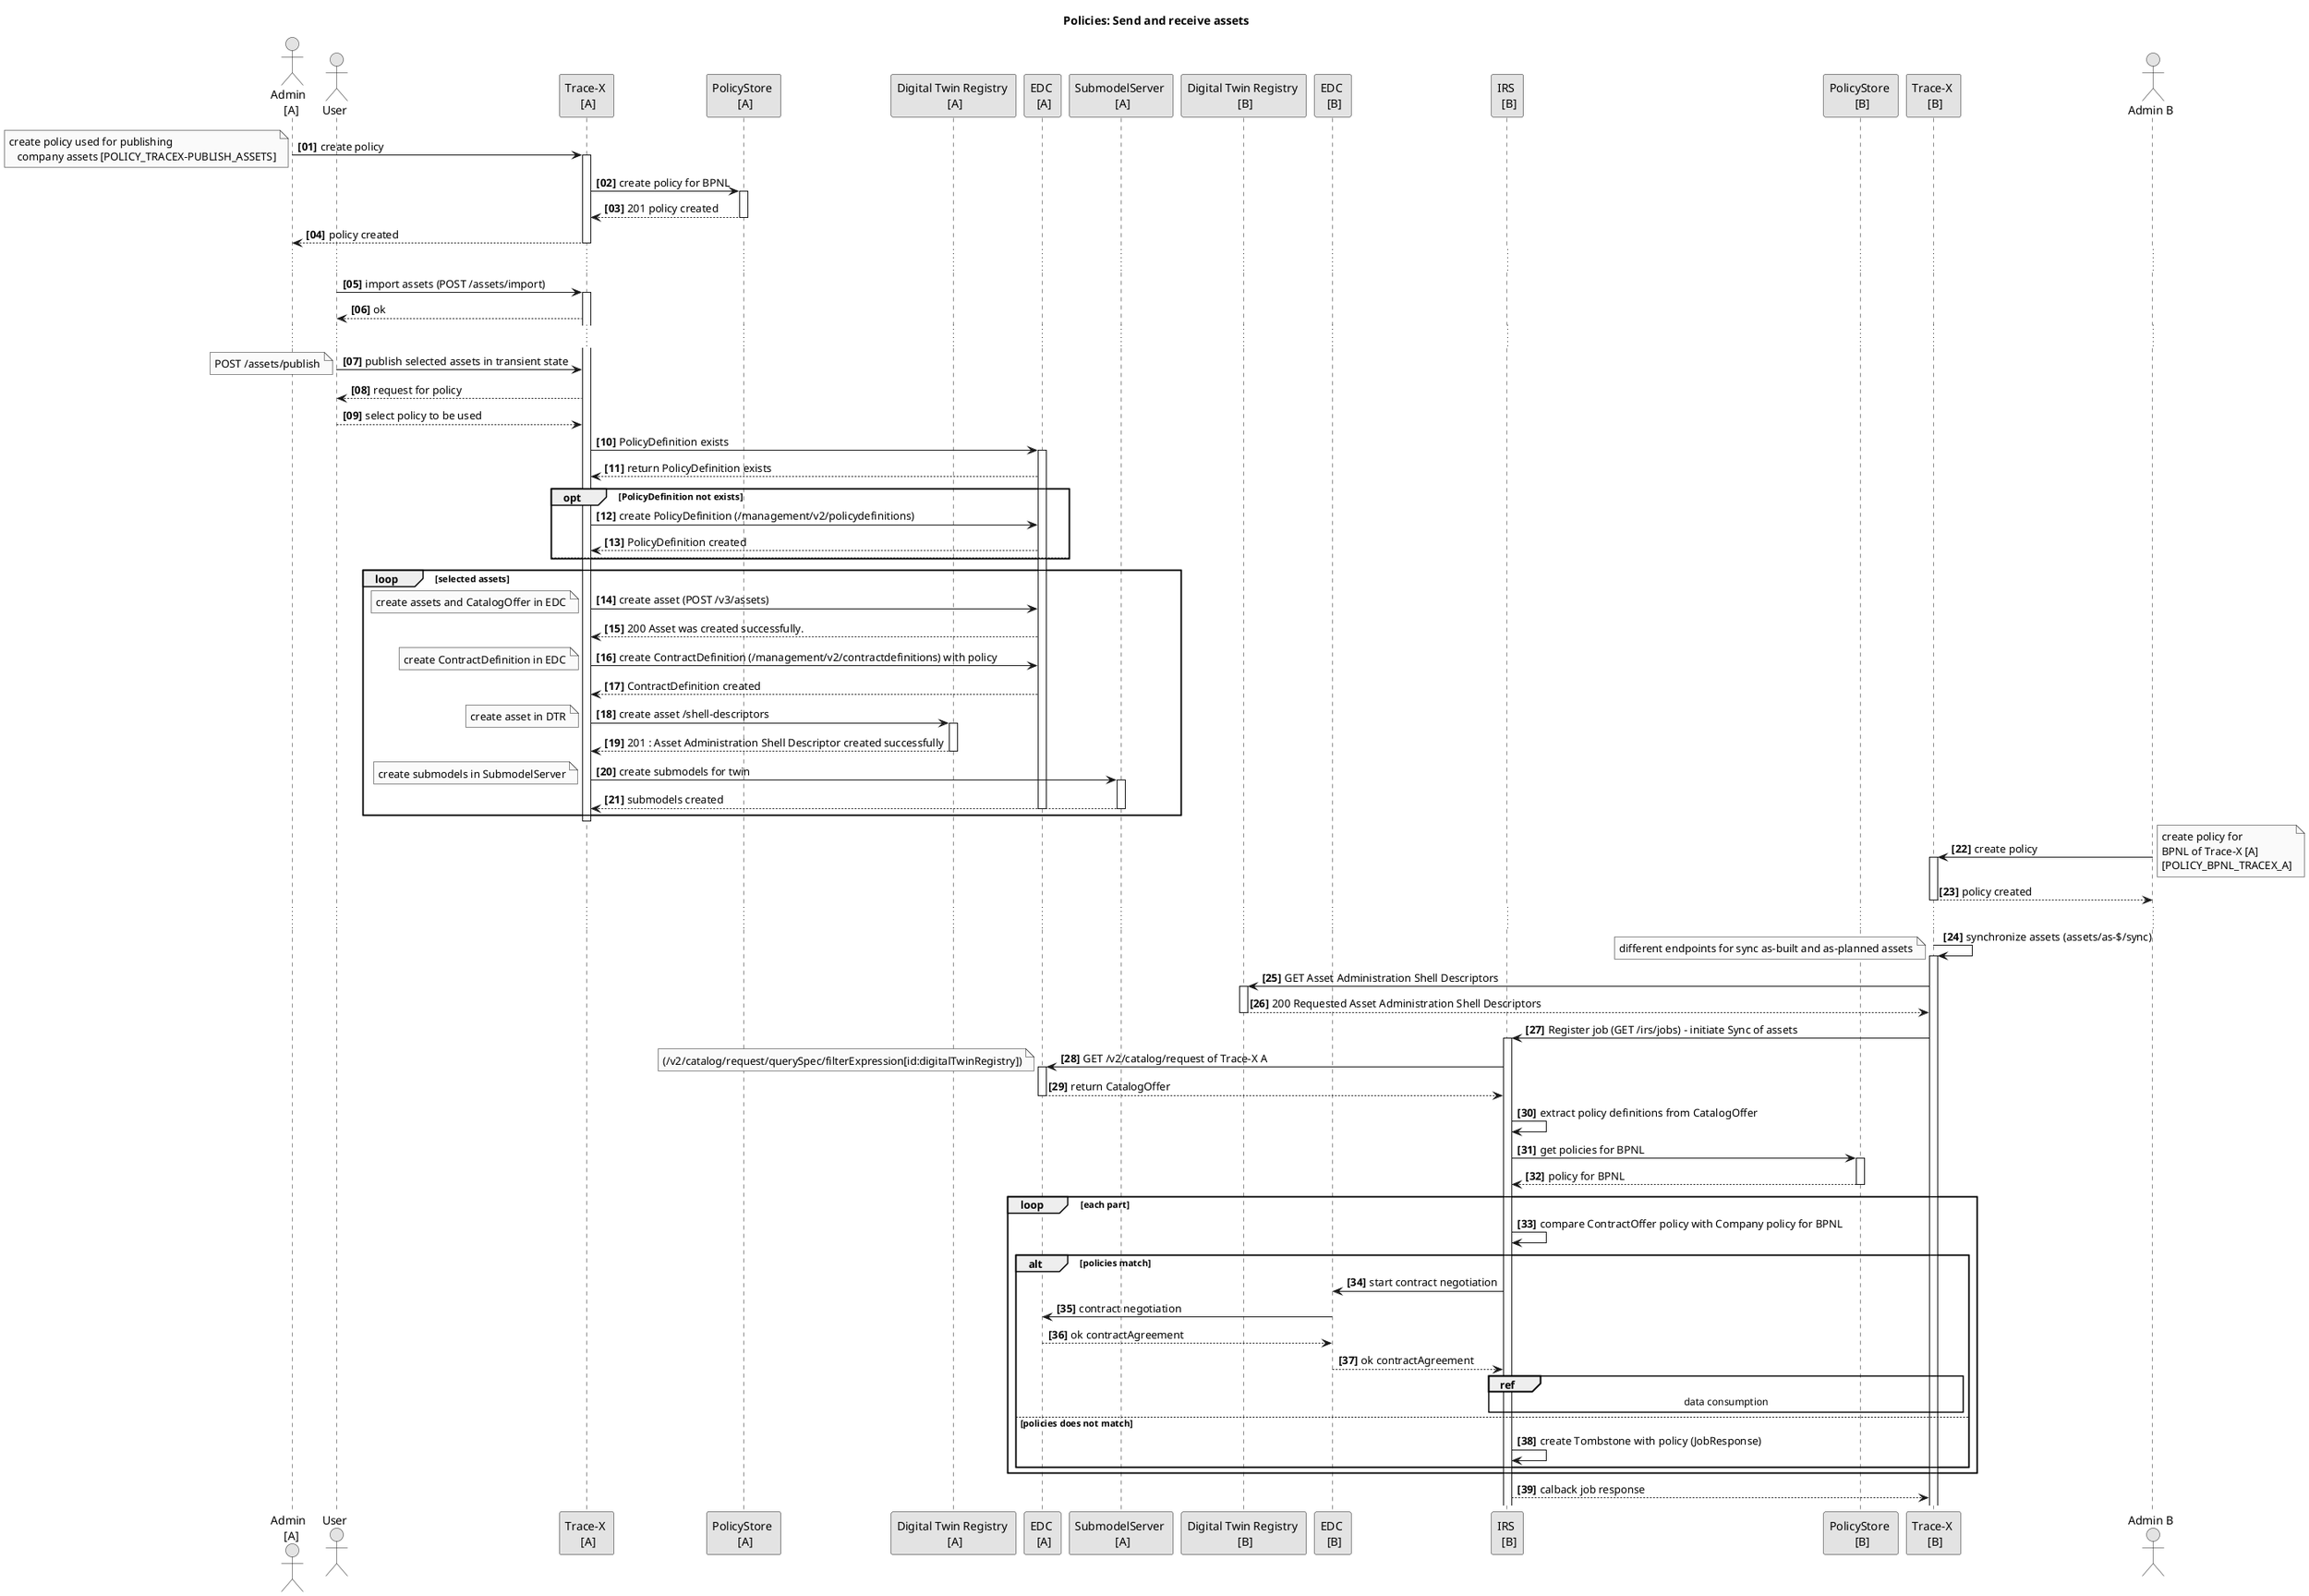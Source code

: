 @startuml

autonumber "<B>[00]"
skinparam monochrome true
skinparam shadowing false
skinparam defaultFontName "Architects daughter"
skinparam linetype ortho

title Policies: Send and receive assets

actor "Admin \n [A]" as AA
actor User
participant "Trace-X \n [A]" as TXA
participant "PolicyStore \n [A]" as PSA
participant "Digital Twin Registry \n [A]" as DTRA
participant "EDC \n [A]" as EDCA
participant "SubmodelServer \n [A]" as SSA
participant "Digital Twin Registry \n [B]" as DTRB
participant "EDC \n [B]" as EDCB
participant "IRS \n [B]" as IRSB
participant "PolicyStore \n [B]" as PSB
participant "Trace-X \n [B]" as TXB
actor "Admin B" as AB

AA -> TXA: create policy
note left
    create policy used for publishing
       company assets [POLICY_TRACEX-PUBLISH_ASSETS]
end note
activate TXA
TXA -> PSA: create policy for BPNL
activate PSA
TXA <-- PSA: 201 policy created
deactivate PSA
AA <-- TXA: policy created
deactivate TXA



...
User -> TXA: import assets (POST /assets/import)
activate TXA
User <-- TXA: ok
...

User -> TXA: publish selected assets in transient state

note left
 POST /assets/publish
end note

User <-- TXA: request for policy

User --> TXA: select policy to be used

TXA -> EDCA: PolicyDefinition exists
activate EDCA
TXA <-- EDCA: return PolicyDefinition exists
opt PolicyDefinition not exists
TXA -> EDCA: create PolicyDefinition (/management/v2/policydefinitions)
TXA <-- EDCA: PolicyDefinition created
else

end opt

loop selected assets

TXA -> EDCA: create asset (POST /v3/assets)
note left
    create assets and CatalogOffer in EDC
end note
TXA <-- EDCA: 200 Asset was created successfully.

TXA -> EDCA: create ContractDefinition (/management/v2/contractdefinitions) with policy
note left
    create ContractDefinition in EDC
end note
TXA <-- EDCA: ContractDefinition created

TXA -> DTRA: create asset /shell-descriptors
activate DTRA
note left
    create asset in DTR
end note
TXA <-- DTRA: 201 : Asset Administration Shell Descriptor created successfully
deactivate DTRA

TXA -> SSA: create submodels for twin
activate SSA
note left
    create submodels in SubmodelServer
end note
TXA <-- SSA: submodels created
deactivate SSA

deactivate EDCA
end


deactivate TXA

AB -> TXB: create policy
activate TXB


note right
    create policy for
    BPNL of Trace-X [A]
    [POLICY_BPNL_TRACEX_A]
end note
AB <-- TXB: policy created
deactivate TXB

...
TXB -> TXB: synchronize assets (assets/as-$/sync)
note left
    different endpoints for sync as-built and as-planned assets
end note
activate TXB
TXB -> DTRB: GET Asset Administration Shell Descriptors
activate DTRB
TXB <-- DTRB: 200 Requested Asset Administration Shell Descriptors
deactivate DTRB

TXB -> IRSB: Register job (GET /irs/jobs) - initiate Sync of assets
activate IRSB
IRSB -> EDCA: GET /v2/catalog/request of Trace-X A
note left
    (/v2/catalog/request/querySpec/filterExpression[id:digitalTwinRegistry])
end note
activate EDCA
EDCA --> IRSB: return CatalogOffer
deactivate EDCA
IRSB -> IRSB: extract policy definitions from CatalogOffer
IRSB -> PSB:  get policies for BPNL

activate PSB
IRSB <-- PSB: policy for BPNL
deactivate PSB

loop each part
IRSB -> IRSB: compare ContractOffer policy with Company policy for BPNL
alt policies match
    IRSB -> EDCB: start contract negotiation
    EDCB -> EDCA:  contract negotiation
    EDCB <-- EDCA: ok contractAgreement
    IRSB <-- EDCB: ok contractAgreement
    ref over IRSB, TXB: data consumption
else policies does not match
    IRSB -> IRSB: create Tombstone with policy (JobResponse)
end
end

TXB <-- IRSB : calback job response

@enduml
